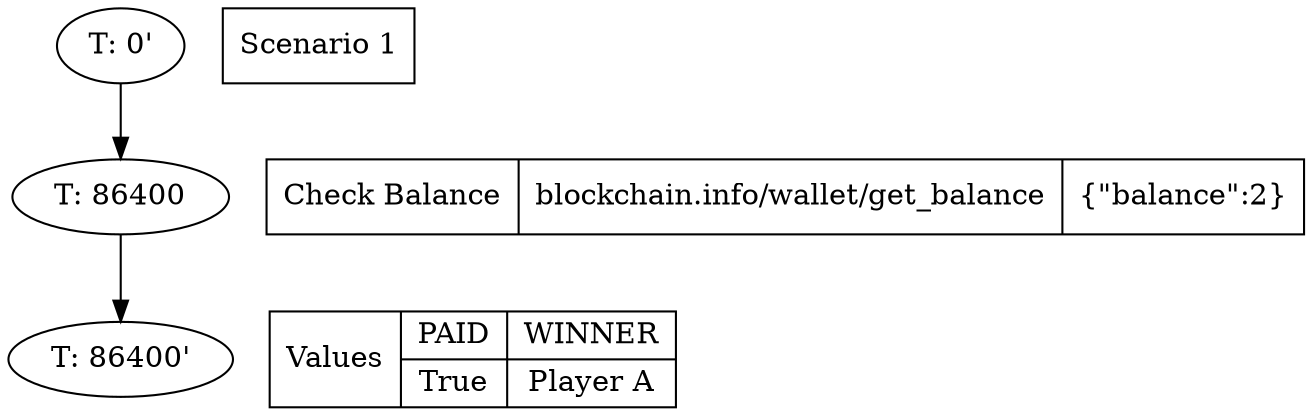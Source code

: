 digraph Scenario_2 {
  rankdir=TB;
  T0_P [label="T: 0'"];
  S1 [shape=box; label="Scenario 1"];
  {rank = same; "T0_P"; "S1" };

  T86400 [label="T: 86400"];
  CB [shape = record; label="<f0> Check Balance|<f1> blockchain.info/wallet/get_balance| <f2> \{\"balance\":2\}"];
  {rank = same; "T86400"; "CB"};

  T86400_P [label="T: 86400'"];
  R [shape=record; label="Values|{PAID|True}|{WINNER|Player A}"];
  {rank = same; "T86400_P"; "R"};

  T0_P -> T86400;
  T86400 -> T86400_P;
}
